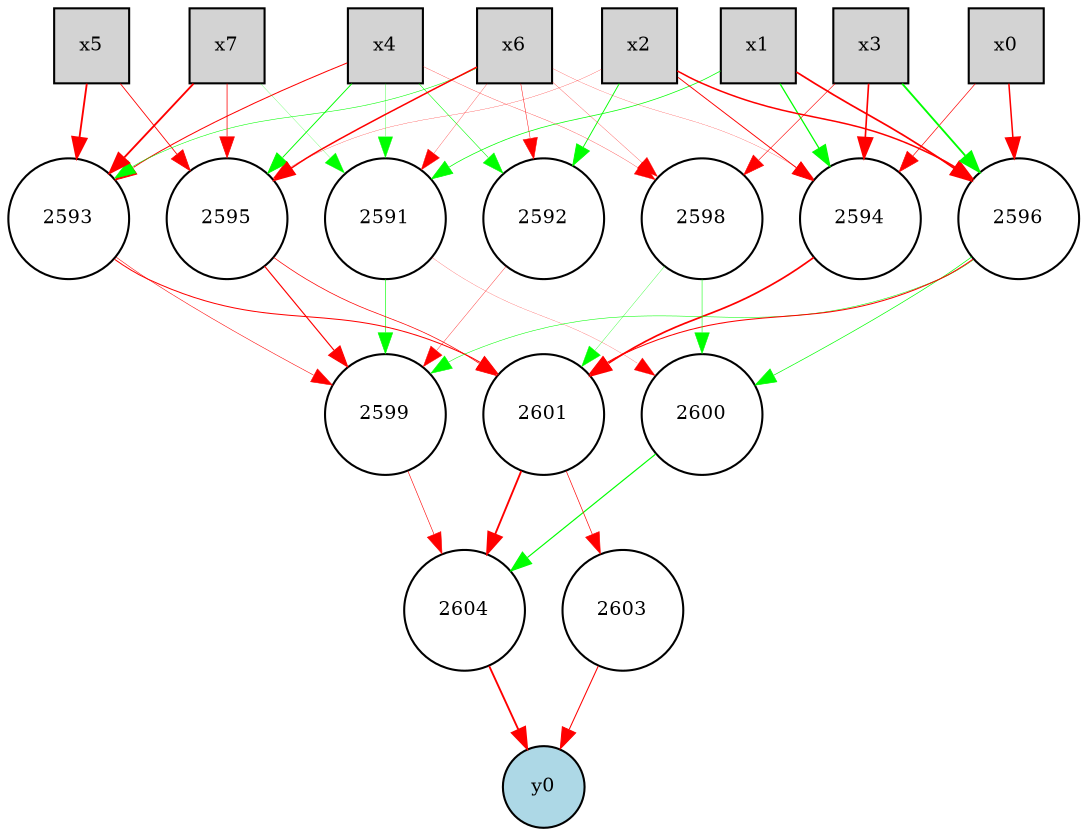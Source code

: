 digraph {
	node [fontsize=9 height=0.1 shape=circle width=0.1]
	x0 [fillcolor=lightgray height=0.5 shape=box style=filled width=0.5]
	x1 [fillcolor=lightgray height=0.5 shape=box style=filled width=0.5]
	x2 [fillcolor=lightgray height=0.5 shape=box style=filled width=0.5]
	x3 [fillcolor=lightgray height=0.5 shape=box style=filled width=0.5]
	x4 [fillcolor=lightgray height=0.5 shape=box style=filled width=0.5]
	x5 [fillcolor=lightgray height=0.5 shape=box style=filled width=0.5]
	x6 [fillcolor=lightgray height=0.5 shape=box style=filled width=0.5]
	x7 [fillcolor=lightgray height=0.5 shape=box style=filled width=0.5]
	y0 [fillcolor=lightblue style=filled]
	2591 [fillcolor=white style=filled]
	2592 [fillcolor=white style=filled]
	2593 [fillcolor=white style=filled]
	2594 [fillcolor=white style=filled]
	2595 [fillcolor=white style=filled]
	2596 [fillcolor=white style=filled]
	2598 [fillcolor=white style=filled]
	2599 [fillcolor=white style=filled]
	2600 [fillcolor=white style=filled]
	2601 [fillcolor=white style=filled]
	2603 [fillcolor=white style=filled]
	2604 [fillcolor=white style=filled]
	x2 -> 2596 [color=red penwidth=0.7314922600034904 style=solid]
	2598 -> 2601 [color=green penwidth=0.15616081890554134 style=solid]
	x1 -> 2591 [color=green penwidth=0.3469237190709503 style=solid]
	2604 -> y0 [color=red penwidth=0.9 style=solid]
	x6 -> 2598 [color=red penwidth=0.12446149874767776 style=solid]
	x3 -> 2596 [color=green penwidth=0.9 style=solid]
	2591 -> 2599 [color=green penwidth=0.3020631063141307 style=solid]
	2593 -> 2601 [color=red penwidth=0.4843017155228104 style=solid]
	x4 -> 2592 [color=green penwidth=0.26687098490125705 style=solid]
	2603 -> y0 [color=red penwidth=0.4976089680497101 style=solid]
	x2 -> 2595 [color=red penwidth=0.12003798514295486 style=solid]
	x6 -> 2593 [color=green penwidth=0.26146018271452887 style=solid]
	x6 -> 2594 [color=red penwidth=0.10810053336654518 style=solid]
	x2 -> 2594 [color=red penwidth=0.44801460969344165 style=solid]
	2595 -> 2601 [color=red penwidth=0.34613975086955345 style=solid]
	2595 -> 2599 [color=red penwidth=0.5527846303675951 style=solid]
	2591 -> 2600 [color=red penwidth=0.10240715112776923 style=solid]
	2594 -> 2601 [color=red penwidth=0.8277639702248036 style=solid]
	2601 -> 2603 [color=red penwidth=0.3202197169995805 style=solid]
	x4 -> 2591 [color=green penwidth=0.15897124361165343 style=solid]
	x1 -> 2594 [color=green penwidth=0.6088400945475473 style=solid]
	x5 -> 2595 [color=red penwidth=0.41565440518575025 style=solid]
	x3 -> 2594 [color=red penwidth=0.7872129058038814 style=solid]
	2592 -> 2599 [color=red penwidth=0.16995330529637567 style=solid]
	2601 -> 2604 [color=red penwidth=0.9 style=solid]
	x7 -> 2593 [color=red penwidth=0.9 style=solid]
	x4 -> 2598 [color=red penwidth=0.13792612158222795 style=solid]
	2598 -> 2600 [color=green penwidth=0.25355822600024447 style=solid]
	x3 -> 2598 [color=red penwidth=0.2820634020055558 style=solid]
	2599 -> 2604 [color=red penwidth=0.28499932341518186 style=solid]
	x6 -> 2592 [color=red penwidth=0.22216629527254578 style=solid]
	x5 -> 2593 [color=red penwidth=0.9 style=solid]
	x0 -> 2596 [color=red penwidth=0.7282776763155266 style=solid]
	x1 -> 2596 [color=red penwidth=0.8318162349426659 style=solid]
	x6 -> 2595 [color=red penwidth=0.7305579259758367 style=solid]
	x4 -> 2593 [color=red penwidth=0.48404355431170665 style=solid]
	x7 -> 2595 [color=red penwidth=0.3666918105737609 style=solid]
	2596 -> 2600 [color=green penwidth=0.32847786569771453 style=solid]
	2596 -> 2601 [color=red penwidth=0.4983882084243221 style=solid]
	x2 -> 2592 [color=green penwidth=0.43900936257413037 style=solid]
	x7 -> 2591 [color=green penwidth=0.10819052163845634 style=solid]
	x4 -> 2595 [color=green penwidth=0.4559807589670196 style=solid]
	2600 -> 2604 [color=green penwidth=0.5602913316423325 style=solid]
	2596 -> 2599 [color=green penwidth=0.2541905519193818 style=solid]
	2593 -> 2599 [color=red penwidth=0.2583703352925638 style=solid]
	x0 -> 2594 [color=red penwidth=0.32685122916376197 style=solid]
	x6 -> 2591 [color=red penwidth=0.13216249631548774 style=solid]
}

